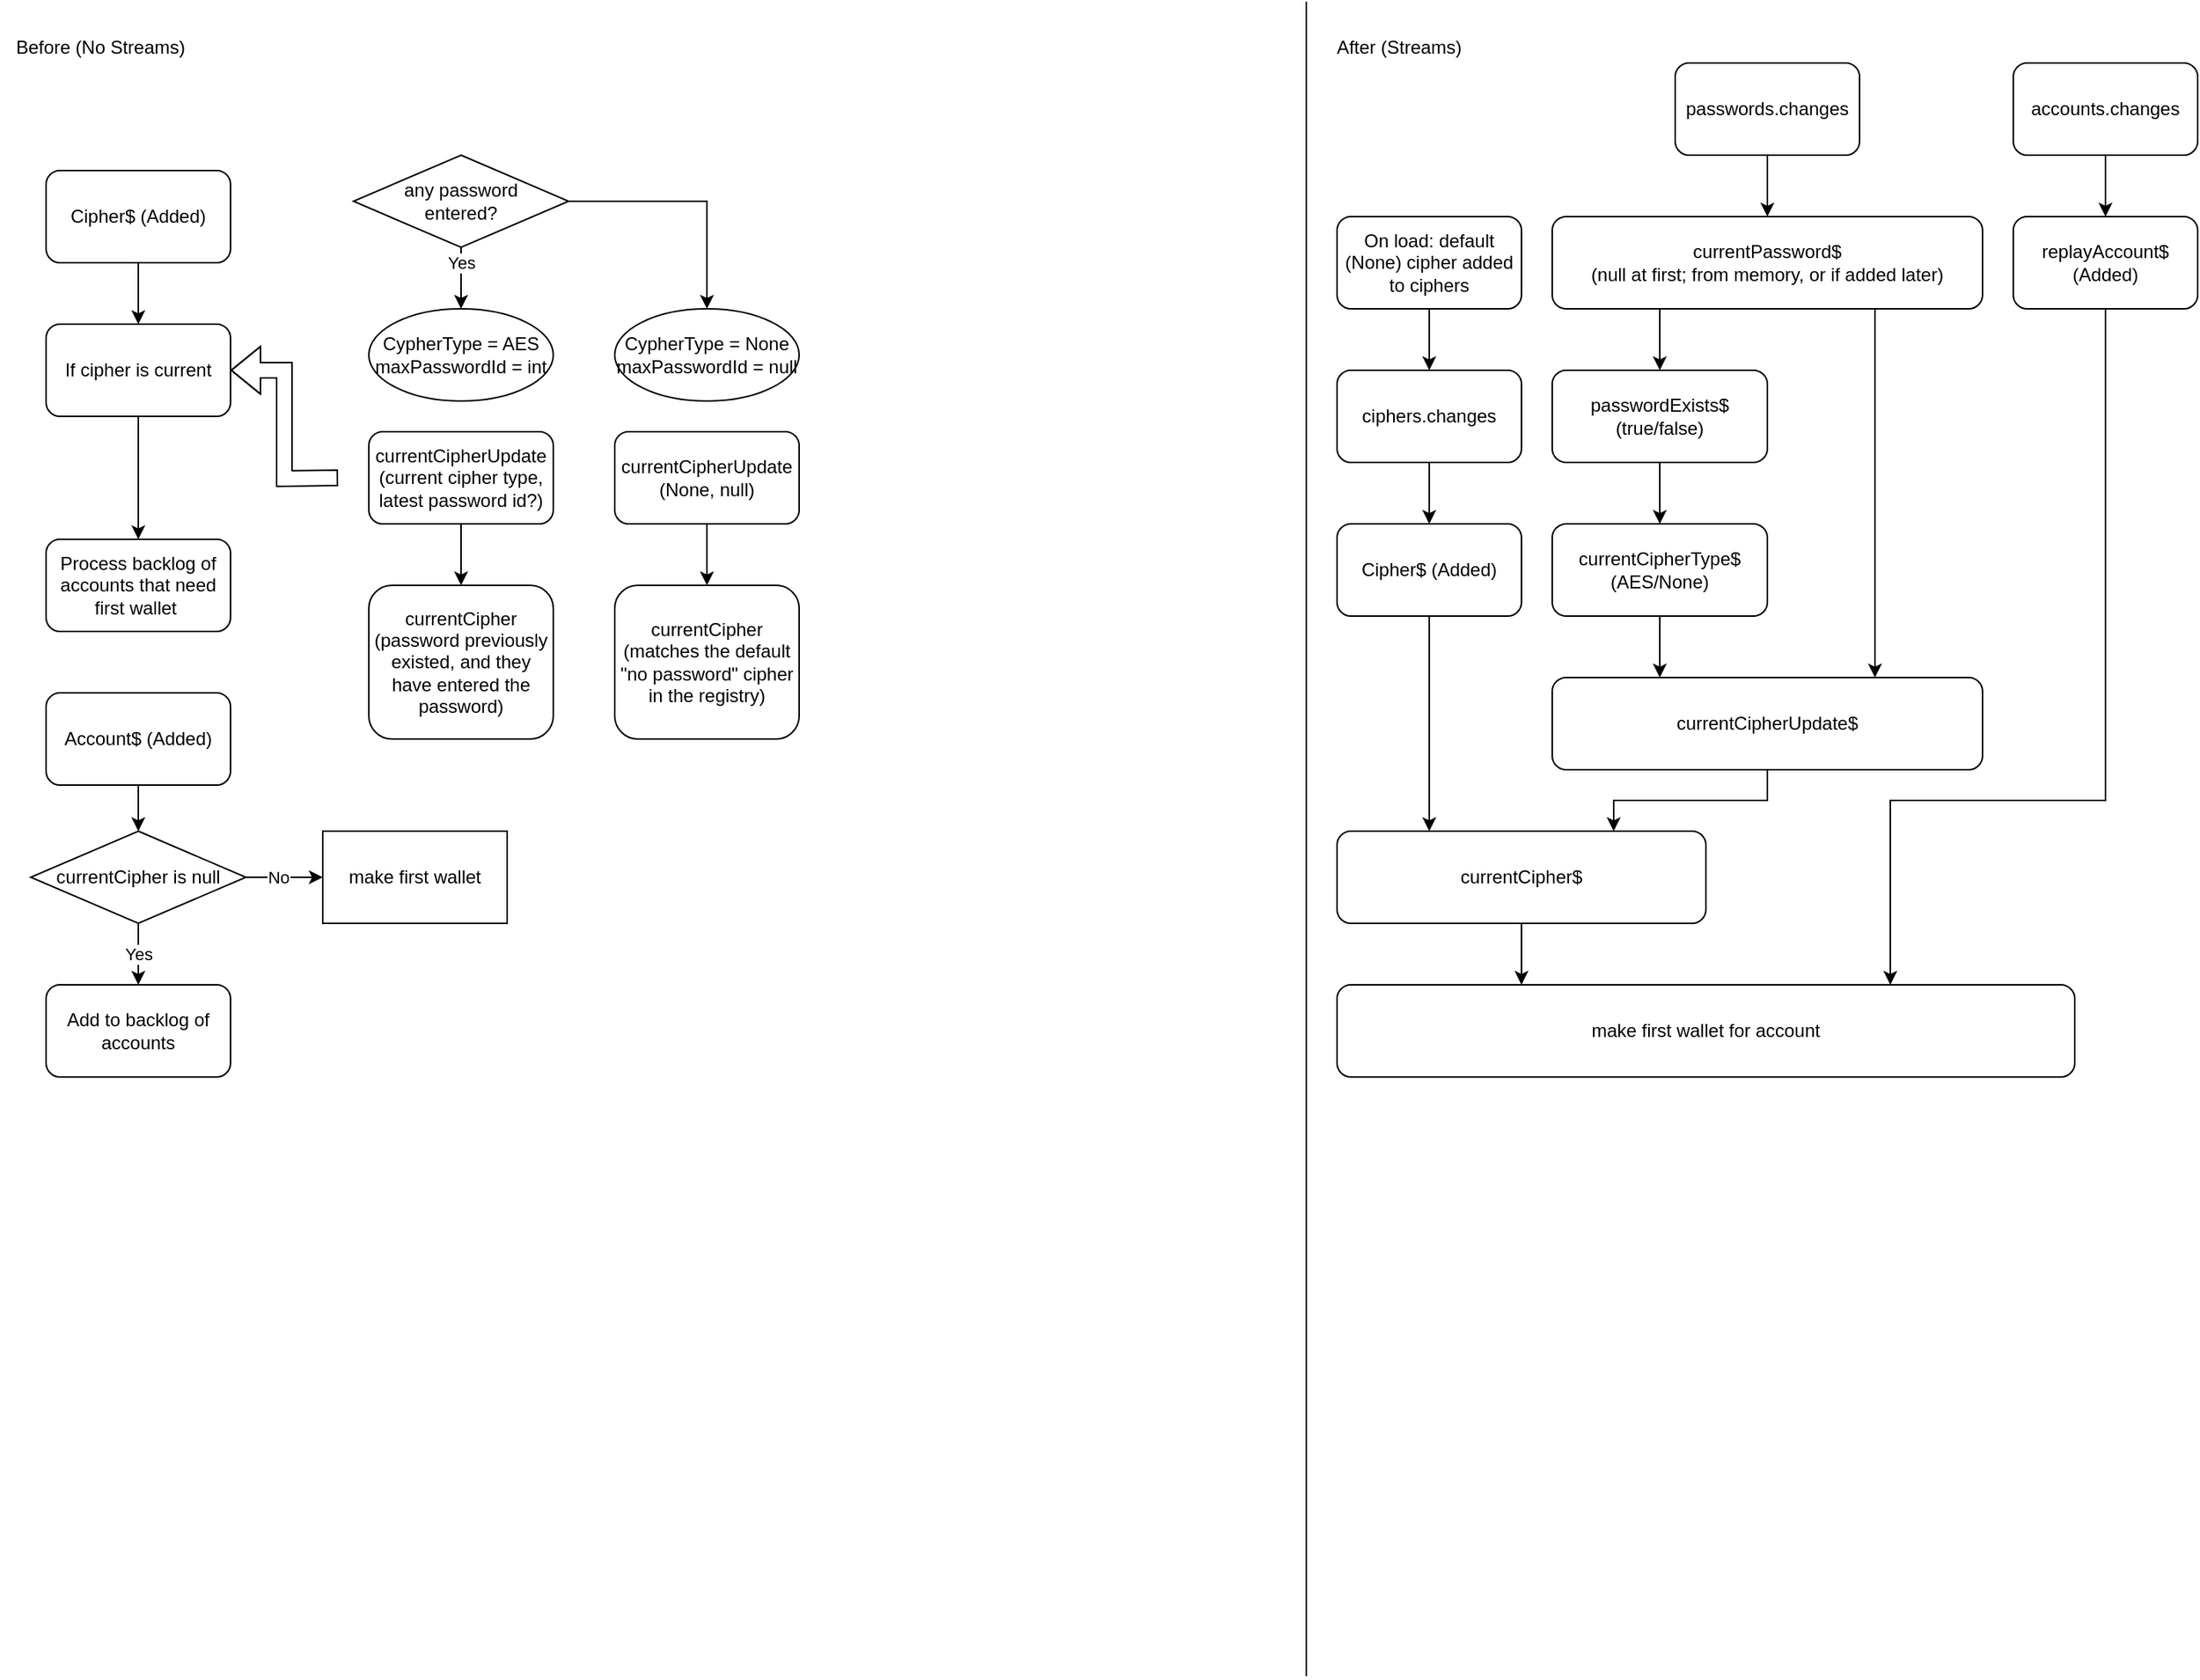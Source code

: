 <mxfile>
    <diagram id="5socqsAflDIFYtVZvX8A" name="Page-1">
        <mxGraphModel dx="1013" dy="617" grid="1" gridSize="10" guides="1" tooltips="1" connect="1" arrows="1" fold="1" page="1" pageScale="1" pageWidth="850" pageHeight="1100" math="0" shadow="0">
            <root>
                <mxCell id="0"/>
                <mxCell id="1" parent="0"/>
                <mxCell id="2" value="" style="endArrow=none;html=1;" parent="1" edge="1">
                    <mxGeometry width="50" height="50" relative="1" as="geometry">
                        <mxPoint x="850" y="1090" as="sourcePoint"/>
                        <mxPoint x="850" as="targetPoint"/>
                    </mxGeometry>
                </mxCell>
                <mxCell id="3" value="Before (No Streams)" style="text;html=1;align=center;verticalAlign=middle;resizable=0;points=[];autosize=1;strokeColor=none;" parent="1" vertex="1">
                    <mxGeometry y="20" width="130" height="20" as="geometry"/>
                </mxCell>
                <mxCell id="4" value="After (Streams)" style="text;html=1;align=center;verticalAlign=middle;resizable=0;points=[];autosize=1;strokeColor=none;" parent="1" vertex="1">
                    <mxGeometry x="860" y="20" width="100" height="20" as="geometry"/>
                </mxCell>
                <mxCell id="7" value="" style="edgeStyle=orthogonalEdgeStyle;rounded=0;orthogonalLoop=1;jettySize=auto;html=1;" parent="1" source="5" target="6" edge="1">
                    <mxGeometry relative="1" as="geometry"/>
                </mxCell>
                <mxCell id="5" value="Cipher$ (Added)" style="rounded=1;whiteSpace=wrap;html=1;" parent="1" vertex="1">
                    <mxGeometry x="30" y="110" width="120" height="60" as="geometry"/>
                </mxCell>
                <mxCell id="9" value="" style="edgeStyle=orthogonalEdgeStyle;rounded=0;orthogonalLoop=1;jettySize=auto;html=1;" parent="1" source="6" target="8" edge="1">
                    <mxGeometry relative="1" as="geometry"/>
                </mxCell>
                <mxCell id="6" value="If cipher is current" style="rounded=1;whiteSpace=wrap;html=1;" parent="1" vertex="1">
                    <mxGeometry x="30" y="210" width="120" height="60" as="geometry"/>
                </mxCell>
                <mxCell id="8" value="Process backlog of accounts that need first wallet&amp;nbsp;" style="rounded=1;whiteSpace=wrap;html=1;" parent="1" vertex="1">
                    <mxGeometry x="30" y="350" width="120" height="60" as="geometry"/>
                </mxCell>
                <mxCell id="14" value="" style="edgeStyle=orthogonalEdgeStyle;rounded=0;orthogonalLoop=1;jettySize=auto;html=1;entryX=0.5;entryY=0;entryDx=0;entryDy=0;" parent="1" source="12" target="18" edge="1">
                    <mxGeometry relative="1" as="geometry">
                        <mxPoint x="90" y="590" as="targetPoint"/>
                    </mxGeometry>
                </mxCell>
                <mxCell id="12" value="Account$ (Added)" style="rounded=1;whiteSpace=wrap;html=1;" parent="1" vertex="1">
                    <mxGeometry x="30" y="450" width="120" height="60" as="geometry"/>
                </mxCell>
                <mxCell id="16" value="" style="edgeStyle=orthogonalEdgeStyle;rounded=0;orthogonalLoop=1;jettySize=auto;html=1;exitX=0.5;exitY=1;exitDx=0;exitDy=0;" parent="1" source="18" target="15" edge="1">
                    <mxGeometry relative="1" as="geometry">
                        <mxPoint x="90" y="650" as="sourcePoint"/>
                    </mxGeometry>
                </mxCell>
                <mxCell id="19" value="Yes" style="edgeLabel;html=1;align=center;verticalAlign=middle;resizable=0;points=[];" parent="16" vertex="1" connectable="0">
                    <mxGeometry x="0.293" y="1" relative="1" as="geometry">
                        <mxPoint x="-1" y="-6" as="offset"/>
                    </mxGeometry>
                </mxCell>
                <mxCell id="15" value="Add to backlog of accounts" style="rounded=1;whiteSpace=wrap;html=1;" parent="1" vertex="1">
                    <mxGeometry x="30" y="640" width="120" height="60" as="geometry"/>
                </mxCell>
                <mxCell id="21" value="" style="edgeStyle=orthogonalEdgeStyle;rounded=0;orthogonalLoop=1;jettySize=auto;html=1;" parent="1" source="18" target="20" edge="1">
                    <mxGeometry relative="1" as="geometry"/>
                </mxCell>
                <mxCell id="22" value="No" style="edgeLabel;html=1;align=center;verticalAlign=middle;resizable=0;points=[];" parent="21" vertex="1" connectable="0">
                    <mxGeometry x="-0.185" relative="1" as="geometry">
                        <mxPoint as="offset"/>
                    </mxGeometry>
                </mxCell>
                <mxCell id="18" value="&lt;span&gt;currentCipher is null&lt;/span&gt;" style="rhombus;whiteSpace=wrap;html=1;" parent="1" vertex="1">
                    <mxGeometry x="20" y="540" width="140" height="60" as="geometry"/>
                </mxCell>
                <mxCell id="20" value="make first wallet" style="whiteSpace=wrap;html=1;" parent="1" vertex="1">
                    <mxGeometry x="210" y="540" width="120" height="60" as="geometry"/>
                </mxCell>
                <mxCell id="36" value="" style="edgeStyle=orthogonalEdgeStyle;rounded=0;orthogonalLoop=1;jettySize=auto;html=1;" parent="1" source="25" target="35" edge="1">
                    <mxGeometry relative="1" as="geometry"/>
                </mxCell>
                <mxCell id="25" value="currentCipherUpdate&lt;br&gt;(current cipher type, latest password id?)" style="rounded=1;whiteSpace=wrap;html=1;" parent="1" vertex="1">
                    <mxGeometry x="240" y="280" width="120" height="60" as="geometry"/>
                </mxCell>
                <mxCell id="30" value="" style="edgeStyle=orthogonalEdgeStyle;rounded=0;orthogonalLoop=1;jettySize=auto;html=1;" parent="1" source="28" target="29" edge="1">
                    <mxGeometry relative="1" as="geometry"/>
                </mxCell>
                <mxCell id="33" value="Yes" style="edgeLabel;html=1;align=center;verticalAlign=middle;resizable=0;points=[];" parent="30" vertex="1" connectable="0">
                    <mxGeometry x="0.65" y="3" relative="1" as="geometry">
                        <mxPoint x="-3" y="-23" as="offset"/>
                    </mxGeometry>
                </mxCell>
                <mxCell id="32" style="edgeStyle=orthogonalEdgeStyle;rounded=0;orthogonalLoop=1;jettySize=auto;html=1;" parent="1" source="28" target="31" edge="1">
                    <mxGeometry relative="1" as="geometry"/>
                </mxCell>
                <mxCell id="79" style="edgeStyle=orthogonalEdgeStyle;rounded=0;orthogonalLoop=1;jettySize=auto;html=1;entryX=1;entryY=0.5;entryDx=0;entryDy=0;shape=flexArrow;" edge="1" parent="1" target="6">
                    <mxGeometry relative="1" as="geometry">
                        <mxPoint x="220" y="310" as="sourcePoint"/>
                    </mxGeometry>
                </mxCell>
                <mxCell id="28" value="&lt;span&gt;any password&lt;br&gt;entered?&lt;/span&gt;" style="rhombus;whiteSpace=wrap;html=1;" parent="1" vertex="1">
                    <mxGeometry x="230" y="100" width="140" height="60" as="geometry"/>
                </mxCell>
                <mxCell id="29" value="CypherType = AES&lt;br&gt;maxPasswordId = int" style="ellipse;whiteSpace=wrap;html=1;" parent="1" vertex="1">
                    <mxGeometry x="240" y="200" width="120" height="60" as="geometry"/>
                </mxCell>
                <mxCell id="31" value="CypherType = None&lt;br&gt;maxPasswordId = null" style="ellipse;whiteSpace=wrap;html=1;" parent="1" vertex="1">
                    <mxGeometry x="400" y="200" width="120" height="60" as="geometry"/>
                </mxCell>
                <mxCell id="35" value="currentCipher (password previously existed, and they have entered the password)&lt;br&gt;" style="whiteSpace=wrap;html=1;rounded=1;" parent="1" vertex="1">
                    <mxGeometry x="240" y="380" width="120" height="100" as="geometry"/>
                </mxCell>
                <mxCell id="37" value="" style="edgeStyle=orthogonalEdgeStyle;rounded=0;orthogonalLoop=1;jettySize=auto;html=1;" parent="1" source="38" target="39" edge="1">
                    <mxGeometry relative="1" as="geometry"/>
                </mxCell>
                <mxCell id="38" value="currentCipherUpdate&lt;br&gt;(None, null)" style="rounded=1;whiteSpace=wrap;html=1;" parent="1" vertex="1">
                    <mxGeometry x="400" y="280" width="120" height="60" as="geometry"/>
                </mxCell>
                <mxCell id="39" value="currentCipher (matches the default &quot;no password&quot; cipher in the registry)" style="whiteSpace=wrap;html=1;rounded=1;" parent="1" vertex="1">
                    <mxGeometry x="400" y="380" width="120" height="100" as="geometry"/>
                </mxCell>
                <mxCell id="49" style="edgeStyle=orthogonalEdgeStyle;rounded=0;orthogonalLoop=1;jettySize=auto;html=1;entryX=0.25;entryY=0;entryDx=0;entryDy=0;" parent="1" source="40" target="46" edge="1">
                    <mxGeometry relative="1" as="geometry"/>
                </mxCell>
                <mxCell id="40" value="Cipher$ (Added)" style="rounded=1;whiteSpace=wrap;html=1;" parent="1" vertex="1">
                    <mxGeometry x="870" y="340" width="120" height="60" as="geometry"/>
                </mxCell>
                <mxCell id="42" value="make first wallet for account" style="rounded=1;whiteSpace=wrap;html=1;" parent="1" vertex="1">
                    <mxGeometry x="870" y="640" width="480" height="60" as="geometry"/>
                </mxCell>
                <mxCell id="58" style="rounded=0;orthogonalLoop=1;jettySize=auto;html=1;entryX=0.75;entryY=0;entryDx=0;entryDy=0;edgeStyle=orthogonalEdgeStyle;" parent="1" source="43" target="42" edge="1">
                    <mxGeometry relative="1" as="geometry">
                        <Array as="points">
                            <mxPoint x="1370" y="520"/>
                            <mxPoint x="1230" y="520"/>
                        </Array>
                    </mxGeometry>
                </mxCell>
                <mxCell id="43" value="replayAccount$ (Added)" style="rounded=1;whiteSpace=wrap;html=1;" parent="1" vertex="1">
                    <mxGeometry x="1310" y="140" width="120" height="60" as="geometry"/>
                </mxCell>
                <mxCell id="45" style="edgeStyle=orthogonalEdgeStyle;rounded=0;orthogonalLoop=1;jettySize=auto;html=1;entryX=0.5;entryY=0;entryDx=0;entryDy=0;" parent="1" source="44" target="66" edge="1">
                    <mxGeometry relative="1" as="geometry"/>
                </mxCell>
                <mxCell id="44" value="On load: default (None) cipher added to ciphers" style="rounded=1;whiteSpace=wrap;html=1;" parent="1" vertex="1">
                    <mxGeometry x="870" y="140" width="120" height="60" as="geometry"/>
                </mxCell>
                <mxCell id="57" style="edgeStyle=orthogonalEdgeStyle;rounded=0;orthogonalLoop=1;jettySize=auto;html=1;exitX=0.5;exitY=1;exitDx=0;exitDy=0;entryX=0.25;entryY=0;entryDx=0;entryDy=0;" parent="1" source="46" target="42" edge="1">
                    <mxGeometry relative="1" as="geometry"/>
                </mxCell>
                <mxCell id="46" value="currentCipher$" style="whiteSpace=wrap;html=1;rounded=1;" parent="1" vertex="1">
                    <mxGeometry x="870" y="540" width="240" height="60" as="geometry"/>
                </mxCell>
                <mxCell id="78" style="edgeStyle=orthogonalEdgeStyle;rounded=0;orthogonalLoop=1;jettySize=auto;html=1;entryX=0.75;entryY=0;entryDx=0;entryDy=0;" edge="1" parent="1" source="47" target="46">
                    <mxGeometry relative="1" as="geometry"/>
                </mxCell>
                <mxCell id="47" value="currentCipherUpdate$" style="whiteSpace=wrap;html=1;rounded=1;" parent="1" vertex="1">
                    <mxGeometry x="1010" y="440" width="280" height="60" as="geometry"/>
                </mxCell>
                <mxCell id="72" style="edgeStyle=orthogonalEdgeStyle;rounded=0;orthogonalLoop=1;jettySize=auto;html=1;entryX=0.25;entryY=0;entryDx=0;entryDy=0;" edge="1" parent="1" source="53" target="47">
                    <mxGeometry relative="1" as="geometry"/>
                </mxCell>
                <mxCell id="53" value="currentCipherType$&lt;br&gt;(AES/None)" style="whiteSpace=wrap;html=1;rounded=1;" parent="1" vertex="1">
                    <mxGeometry x="1010" y="340" width="140" height="60" as="geometry"/>
                </mxCell>
                <mxCell id="71" style="rounded=0;orthogonalLoop=1;jettySize=auto;html=1;entryX=0.75;entryY=0;entryDx=0;entryDy=0;exitX=0.75;exitY=1;exitDx=0;exitDy=0;" edge="1" parent="1" source="54" target="47">
                    <mxGeometry relative="1" as="geometry"/>
                </mxCell>
                <mxCell id="73" style="edgeStyle=orthogonalEdgeStyle;rounded=0;orthogonalLoop=1;jettySize=auto;html=1;entryX=0.5;entryY=0;entryDx=0;entryDy=0;exitX=0.25;exitY=1;exitDx=0;exitDy=0;" edge="1" parent="1" source="54" target="59">
                    <mxGeometry relative="1" as="geometry"/>
                </mxCell>
                <mxCell id="54" value="currentPassword$&lt;br&gt;(null at first; from memory, or if added later)" style="whiteSpace=wrap;html=1;rounded=1;" parent="1" vertex="1">
                    <mxGeometry x="1010" y="140" width="280" height="60" as="geometry"/>
                </mxCell>
                <mxCell id="60" style="edgeStyle=orthogonalEdgeStyle;rounded=0;orthogonalLoop=1;jettySize=auto;html=1;" parent="1" source="59" target="53" edge="1">
                    <mxGeometry relative="1" as="geometry"/>
                </mxCell>
                <mxCell id="59" value="passwordExists$&lt;br&gt;(true/false)" style="whiteSpace=wrap;html=1;rounded=1;" parent="1" vertex="1">
                    <mxGeometry x="1010" y="240" width="140" height="60" as="geometry"/>
                </mxCell>
                <mxCell id="63" style="edgeStyle=orthogonalEdgeStyle;rounded=0;orthogonalLoop=1;jettySize=auto;html=1;entryX=0.5;entryY=0;entryDx=0;entryDy=0;" parent="1" source="62" target="54" edge="1">
                    <mxGeometry relative="1" as="geometry"/>
                </mxCell>
                <mxCell id="62" value="passwords.changes" style="rounded=1;whiteSpace=wrap;html=1;" parent="1" vertex="1">
                    <mxGeometry x="1090" y="40" width="120" height="60" as="geometry"/>
                </mxCell>
                <mxCell id="65" style="edgeStyle=orthogonalEdgeStyle;rounded=0;orthogonalLoop=1;jettySize=auto;html=1;" parent="1" source="64" target="43" edge="1">
                    <mxGeometry relative="1" as="geometry"/>
                </mxCell>
                <mxCell id="64" value="accounts.changes" style="rounded=1;whiteSpace=wrap;html=1;" parent="1" vertex="1">
                    <mxGeometry x="1310" y="40" width="120" height="60" as="geometry"/>
                </mxCell>
                <mxCell id="67" style="edgeStyle=orthogonalEdgeStyle;rounded=0;orthogonalLoop=1;jettySize=auto;html=1;" parent="1" source="66" target="40" edge="1">
                    <mxGeometry relative="1" as="geometry"/>
                </mxCell>
                <mxCell id="66" value="ciphers.changes" style="rounded=1;whiteSpace=wrap;html=1;" parent="1" vertex="1">
                    <mxGeometry x="870" y="240" width="120" height="60" as="geometry"/>
                </mxCell>
            </root>
        </mxGraphModel>
    </diagram>
</mxfile>